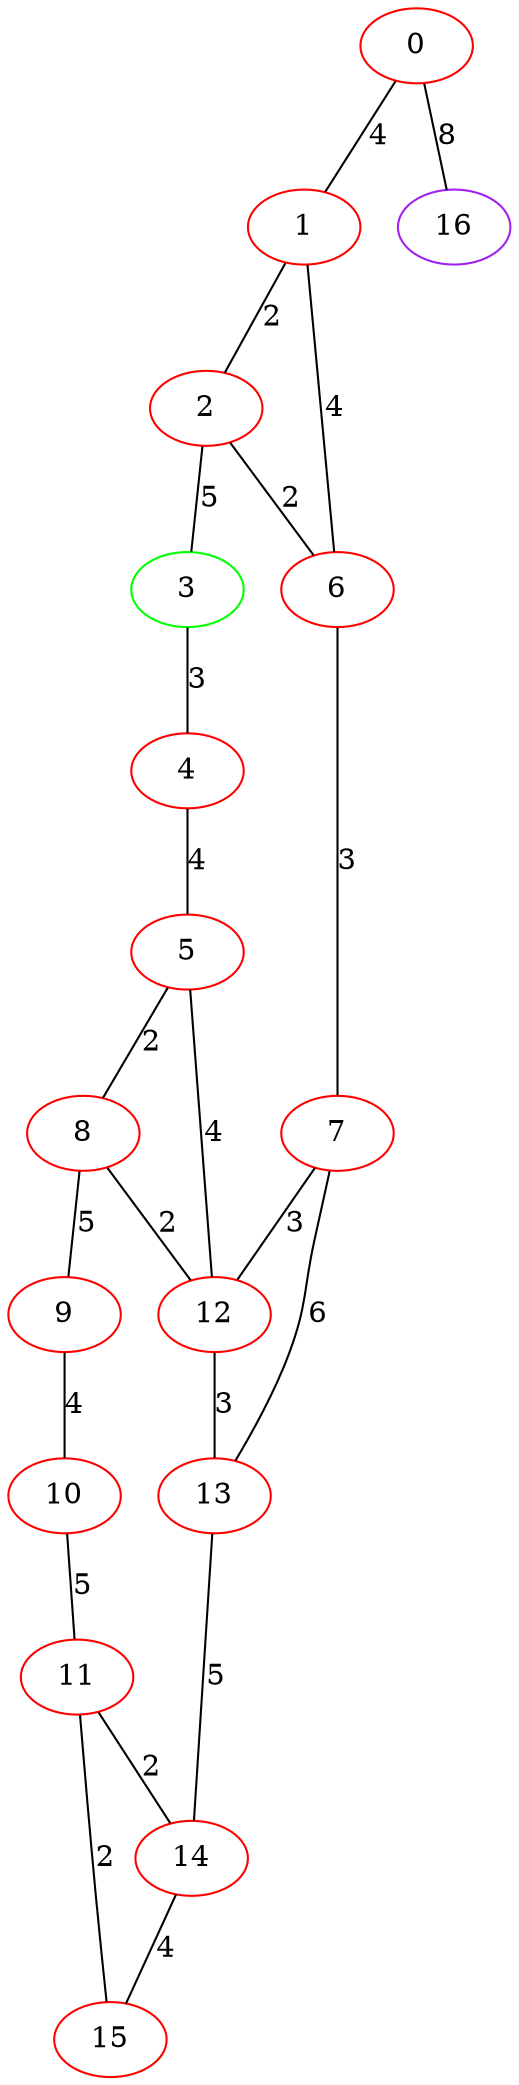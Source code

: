 graph "" {
0 [color=red, weight=1];
1 [color=red, weight=1];
2 [color=red, weight=1];
3 [color=green, weight=2];
4 [color=red, weight=1];
5 [color=red, weight=1];
6 [color=red, weight=1];
7 [color=red, weight=1];
8 [color=red, weight=1];
9 [color=red, weight=1];
10 [color=red, weight=1];
11 [color=red, weight=1];
12 [color=red, weight=1];
13 [color=red, weight=1];
14 [color=red, weight=1];
15 [color=red, weight=1];
16 [color=purple, weight=4];
0 -- 16  [key=0, label=8];
0 -- 1  [key=0, label=4];
1 -- 2  [key=0, label=2];
1 -- 6  [key=0, label=4];
2 -- 3  [key=0, label=5];
2 -- 6  [key=0, label=2];
3 -- 4  [key=0, label=3];
4 -- 5  [key=0, label=4];
5 -- 8  [key=0, label=2];
5 -- 12  [key=0, label=4];
6 -- 7  [key=0, label=3];
7 -- 12  [key=0, label=3];
7 -- 13  [key=0, label=6];
8 -- 9  [key=0, label=5];
8 -- 12  [key=0, label=2];
9 -- 10  [key=0, label=4];
10 -- 11  [key=0, label=5];
11 -- 14  [key=0, label=2];
11 -- 15  [key=0, label=2];
12 -- 13  [key=0, label=3];
13 -- 14  [key=0, label=5];
14 -- 15  [key=0, label=4];
}
